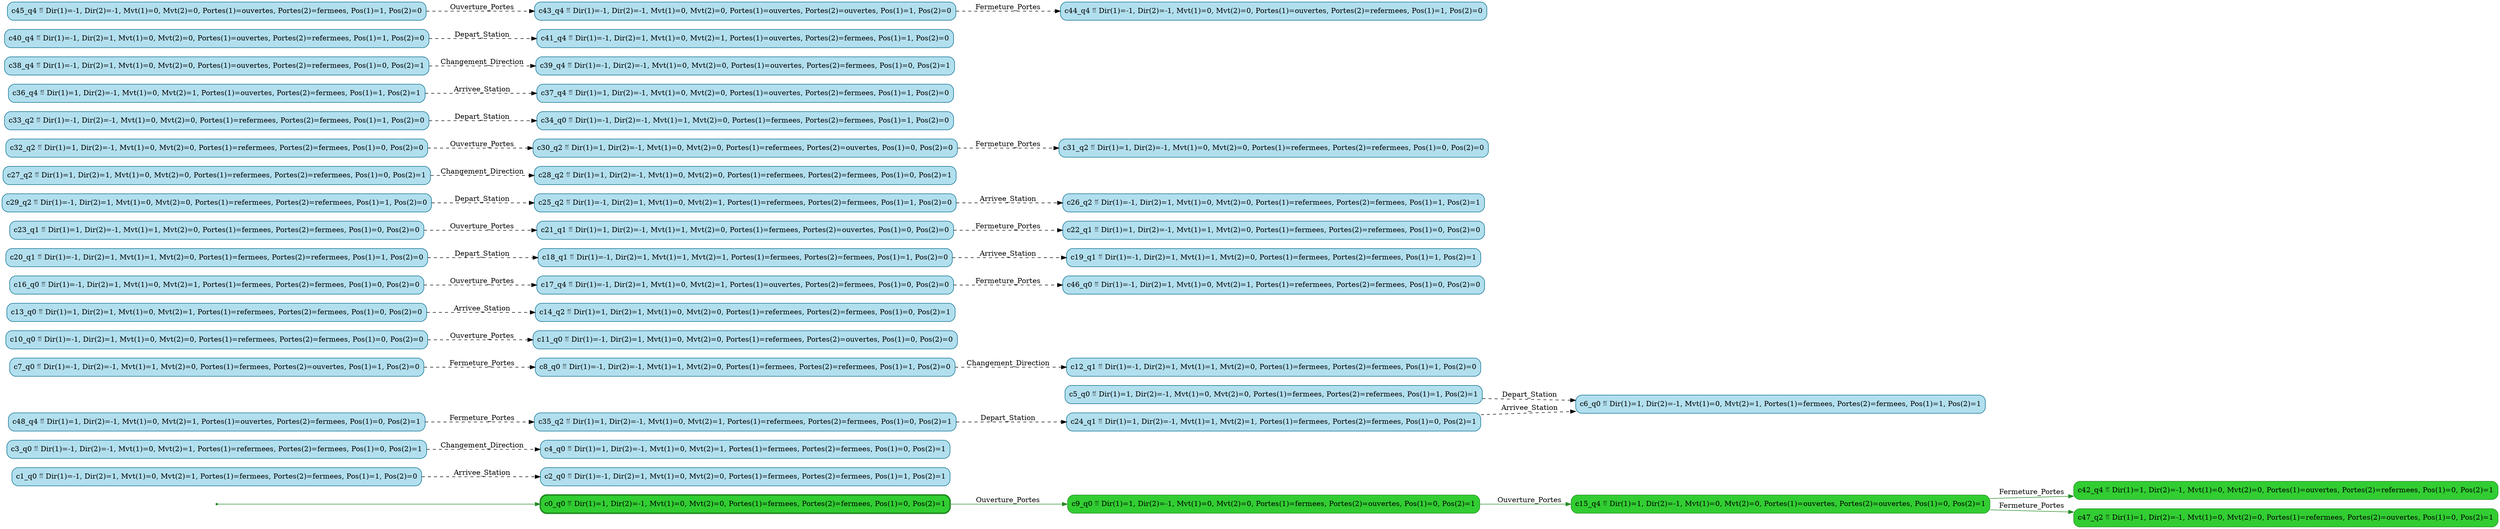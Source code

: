 digraph g {

	rankdir="LR"

	__invisible__[shape="point", color="forestgreen"]
	c0_q0[label="c0_q0 ≝ Dir(1)=1, Dir(2)=-1, Mvt(1)=0, Mvt(2)=0, Portes(1)=fermees, Portes(2)=fermees, Pos(1)=0, Pos(2)=1", shape="box", style="rounded, filled", color="forestgreen", fillcolor="limegreen", penwidth=3] // Initial
	c9_q0[label="c9_q0 ≝ Dir(1)=1, Dir(2)=-1, Mvt(1)=0, Mvt(2)=0, Portes(1)=fermees, Portes(2)=ouvertes, Pos(1)=0, Pos(2)=1", shape="box", style="rounded, filled", color="forestgreen", fillcolor="limegreen"]
	c15_q4[label="c15_q4 ≝ Dir(1)=1, Dir(2)=-1, Mvt(1)=0, Mvt(2)=0, Portes(1)=ouvertes, Portes(2)=ouvertes, Pos(1)=0, Pos(2)=1", shape="box", style="rounded, filled", color="forestgreen", fillcolor="limegreen"]
	c42_q4[label="c42_q4 ≝ Dir(1)=1, Dir(2)=-1, Mvt(1)=0, Mvt(2)=0, Portes(1)=ouvertes, Portes(2)=refermees, Pos(1)=0, Pos(2)=1", shape="box", style="rounded, filled", color="forestgreen", fillcolor="limegreen"]
	c47_q2[label="c47_q2 ≝ Dir(1)=1, Dir(2)=-1, Mvt(1)=0, Mvt(2)=0, Portes(1)=refermees, Portes(2)=ouvertes, Pos(1)=0, Pos(2)=1", shape="box", style="rounded, filled", color="forestgreen", fillcolor="limegreen"]
	c1_q0[label="c1_q0 ≝ Dir(1)=-1, Dir(2)=1, Mvt(1)=0, Mvt(2)=1, Portes(1)=fermees, Portes(2)=fermees, Pos(1)=1, Pos(2)=0", shape="box", style="rounded, filled", color="deepskyblue4", fillcolor="lightblue2"]
	c2_q0[label="c2_q0 ≝ Dir(1)=-1, Dir(2)=1, Mvt(1)=0, Mvt(2)=0, Portes(1)=fermees, Portes(2)=fermees, Pos(1)=1, Pos(2)=1", shape="box", style="rounded, filled", color="deepskyblue4", fillcolor="lightblue2"]
	c3_q0[label="c3_q0 ≝ Dir(1)=-1, Dir(2)=-1, Mvt(1)=0, Mvt(2)=1, Portes(1)=refermees, Portes(2)=fermees, Pos(1)=0, Pos(2)=1", shape="box", style="rounded, filled", color="deepskyblue4", fillcolor="lightblue2"]
	c4_q0[label="c4_q0 ≝ Dir(1)=1, Dir(2)=-1, Mvt(1)=0, Mvt(2)=1, Portes(1)=fermees, Portes(2)=fermees, Pos(1)=0, Pos(2)=1", shape="box", style="rounded, filled", color="deepskyblue4", fillcolor="lightblue2"]
	c5_q0[label="c5_q0 ≝ Dir(1)=1, Dir(2)=-1, Mvt(1)=0, Mvt(2)=0, Portes(1)=fermees, Portes(2)=refermees, Pos(1)=1, Pos(2)=1", shape="box", style="rounded, filled", color="deepskyblue4", fillcolor="lightblue2"]
	c6_q0[label="c6_q0 ≝ Dir(1)=1, Dir(2)=-1, Mvt(1)=0, Mvt(2)=1, Portes(1)=fermees, Portes(2)=fermees, Pos(1)=1, Pos(2)=1", shape="box", style="rounded, filled", color="deepskyblue4", fillcolor="lightblue2"]
	c7_q0[label="c7_q0 ≝ Dir(1)=-1, Dir(2)=-1, Mvt(1)=1, Mvt(2)=0, Portes(1)=fermees, Portes(2)=ouvertes, Pos(1)=1, Pos(2)=0", shape="box", style="rounded, filled", color="deepskyblue4", fillcolor="lightblue2"]
	c8_q0[label="c8_q0 ≝ Dir(1)=-1, Dir(2)=-1, Mvt(1)=1, Mvt(2)=0, Portes(1)=fermees, Portes(2)=refermees, Pos(1)=1, Pos(2)=0", shape="box", style="rounded, filled", color="deepskyblue4", fillcolor="lightblue2"]
	c10_q0[label="c10_q0 ≝ Dir(1)=-1, Dir(2)=1, Mvt(1)=0, Mvt(2)=0, Portes(1)=refermees, Portes(2)=fermees, Pos(1)=0, Pos(2)=0", shape="box", style="rounded, filled", color="deepskyblue4", fillcolor="lightblue2"]
	c11_q0[label="c11_q0 ≝ Dir(1)=-1, Dir(2)=1, Mvt(1)=0, Mvt(2)=0, Portes(1)=refermees, Portes(2)=ouvertes, Pos(1)=0, Pos(2)=0", shape="box", style="rounded, filled", color="deepskyblue4", fillcolor="lightblue2"]
	c12_q1[label="c12_q1 ≝ Dir(1)=-1, Dir(2)=1, Mvt(1)=1, Mvt(2)=0, Portes(1)=fermees, Portes(2)=fermees, Pos(1)=1, Pos(2)=0", shape="box", style="rounded, filled", color="deepskyblue4", fillcolor="lightblue2"]
	c13_q0[label="c13_q0 ≝ Dir(1)=1, Dir(2)=1, Mvt(1)=0, Mvt(2)=1, Portes(1)=refermees, Portes(2)=fermees, Pos(1)=0, Pos(2)=0", shape="box", style="rounded, filled", color="deepskyblue4", fillcolor="lightblue2"]
	c14_q2[label="c14_q2 ≝ Dir(1)=1, Dir(2)=1, Mvt(1)=0, Mvt(2)=0, Portes(1)=refermees, Portes(2)=fermees, Pos(1)=0, Pos(2)=1", shape="box", style="rounded, filled", color="deepskyblue4", fillcolor="lightblue2"]
	c16_q0[label="c16_q0 ≝ Dir(1)=-1, Dir(2)=1, Mvt(1)=0, Mvt(2)=1, Portes(1)=fermees, Portes(2)=fermees, Pos(1)=0, Pos(2)=0", shape="box", style="rounded, filled", color="deepskyblue4", fillcolor="lightblue2"]
	c17_q4[label="c17_q4 ≝ Dir(1)=-1, Dir(2)=1, Mvt(1)=0, Mvt(2)=1, Portes(1)=ouvertes, Portes(2)=fermees, Pos(1)=0, Pos(2)=0", shape="box", style="rounded, filled", color="deepskyblue4", fillcolor="lightblue2"]
	c18_q1[label="c18_q1 ≝ Dir(1)=-1, Dir(2)=1, Mvt(1)=1, Mvt(2)=1, Portes(1)=fermees, Portes(2)=fermees, Pos(1)=1, Pos(2)=0", shape="box", style="rounded, filled", color="deepskyblue4", fillcolor="lightblue2"]
	c19_q1[label="c19_q1 ≝ Dir(1)=-1, Dir(2)=1, Mvt(1)=1, Mvt(2)=0, Portes(1)=fermees, Portes(2)=fermees, Pos(1)=1, Pos(2)=1", shape="box", style="rounded, filled", color="deepskyblue4", fillcolor="lightblue2"]
	c20_q1[label="c20_q1 ≝ Dir(1)=-1, Dir(2)=1, Mvt(1)=1, Mvt(2)=0, Portes(1)=fermees, Portes(2)=refermees, Pos(1)=1, Pos(2)=0", shape="box", style="rounded, filled", color="deepskyblue4", fillcolor="lightblue2"]
	c21_q1[label="c21_q1 ≝ Dir(1)=1, Dir(2)=-1, Mvt(1)=1, Mvt(2)=0, Portes(1)=fermees, Portes(2)=ouvertes, Pos(1)=0, Pos(2)=0", shape="box", style="rounded, filled", color="deepskyblue4", fillcolor="lightblue2"]
	c22_q1[label="c22_q1 ≝ Dir(1)=1, Dir(2)=-1, Mvt(1)=1, Mvt(2)=0, Portes(1)=fermees, Portes(2)=refermees, Pos(1)=0, Pos(2)=0", shape="box", style="rounded, filled", color="deepskyblue4", fillcolor="lightblue2"]
	c23_q1[label="c23_q1 ≝ Dir(1)=1, Dir(2)=-1, Mvt(1)=1, Mvt(2)=0, Portes(1)=fermees, Portes(2)=fermees, Pos(1)=0, Pos(2)=0", shape="box", style="rounded, filled", color="deepskyblue4", fillcolor="lightblue2"]
	c24_q1[label="c24_q1 ≝ Dir(1)=1, Dir(2)=-1, Mvt(1)=1, Mvt(2)=1, Portes(1)=fermees, Portes(2)=fermees, Pos(1)=0, Pos(2)=1", shape="box", style="rounded, filled", color="deepskyblue4", fillcolor="lightblue2"]
	c25_q2[label="c25_q2 ≝ Dir(1)=-1, Dir(2)=1, Mvt(1)=0, Mvt(2)=1, Portes(1)=refermees, Portes(2)=fermees, Pos(1)=1, Pos(2)=0", shape="box", style="rounded, filled", color="deepskyblue4", fillcolor="lightblue2"]
	c26_q2[label="c26_q2 ≝ Dir(1)=-1, Dir(2)=1, Mvt(1)=0, Mvt(2)=0, Portes(1)=refermees, Portes(2)=fermees, Pos(1)=1, Pos(2)=1", shape="box", style="rounded, filled", color="deepskyblue4", fillcolor="lightblue2"]
	c27_q2[label="c27_q2 ≝ Dir(1)=1, Dir(2)=1, Mvt(1)=0, Mvt(2)=0, Portes(1)=refermees, Portes(2)=refermees, Pos(1)=0, Pos(2)=1", shape="box", style="rounded, filled", color="deepskyblue4", fillcolor="lightblue2"]
	c28_q2[label="c28_q2 ≝ Dir(1)=1, Dir(2)=-1, Mvt(1)=0, Mvt(2)=0, Portes(1)=refermees, Portes(2)=fermees, Pos(1)=0, Pos(2)=1", shape="box", style="rounded, filled", color="deepskyblue4", fillcolor="lightblue2"]
	c29_q2[label="c29_q2 ≝ Dir(1)=-1, Dir(2)=1, Mvt(1)=0, Mvt(2)=0, Portes(1)=refermees, Portes(2)=refermees, Pos(1)=1, Pos(2)=0", shape="box", style="rounded, filled", color="deepskyblue4", fillcolor="lightblue2"]
	c30_q2[label="c30_q2 ≝ Dir(1)=1, Dir(2)=-1, Mvt(1)=0, Mvt(2)=0, Portes(1)=refermees, Portes(2)=ouvertes, Pos(1)=0, Pos(2)=0", shape="box", style="rounded, filled", color="deepskyblue4", fillcolor="lightblue2"]
	c31_q2[label="c31_q2 ≝ Dir(1)=1, Dir(2)=-1, Mvt(1)=0, Mvt(2)=0, Portes(1)=refermees, Portes(2)=refermees, Pos(1)=0, Pos(2)=0", shape="box", style="rounded, filled", color="deepskyblue4", fillcolor="lightblue2"]
	c32_q2[label="c32_q2 ≝ Dir(1)=1, Dir(2)=-1, Mvt(1)=0, Mvt(2)=0, Portes(1)=refermees, Portes(2)=fermees, Pos(1)=0, Pos(2)=0", shape="box", style="rounded, filled", color="deepskyblue4", fillcolor="lightblue2"]
	c33_q2[label="c33_q2 ≝ Dir(1)=-1, Dir(2)=-1, Mvt(1)=0, Mvt(2)=0, Portes(1)=refermees, Portes(2)=fermees, Pos(1)=1, Pos(2)=0", shape="box", style="rounded, filled", color="deepskyblue4", fillcolor="lightblue2"]
	c34_q0[label="c34_q0 ≝ Dir(1)=-1, Dir(2)=-1, Mvt(1)=1, Mvt(2)=0, Portes(1)=fermees, Portes(2)=fermees, Pos(1)=1, Pos(2)=0", shape="box", style="rounded, filled", color="deepskyblue4", fillcolor="lightblue2"]
	c35_q2[label="c35_q2 ≝ Dir(1)=1, Dir(2)=-1, Mvt(1)=0, Mvt(2)=1, Portes(1)=refermees, Portes(2)=fermees, Pos(1)=0, Pos(2)=1", shape="box", style="rounded, filled", color="deepskyblue4", fillcolor="lightblue2"]
	c36_q4[label="c36_q4 ≝ Dir(1)=1, Dir(2)=-1, Mvt(1)=0, Mvt(2)=1, Portes(1)=ouvertes, Portes(2)=fermees, Pos(1)=1, Pos(2)=1", shape="box", style="rounded, filled", color="deepskyblue4", fillcolor="lightblue2"]
	c37_q4[label="c37_q4 ≝ Dir(1)=1, Dir(2)=-1, Mvt(1)=0, Mvt(2)=0, Portes(1)=ouvertes, Portes(2)=fermees, Pos(1)=1, Pos(2)=0", shape="box", style="rounded, filled", color="deepskyblue4", fillcolor="lightblue2"]
	c38_q4[label="c38_q4 ≝ Dir(1)=-1, Dir(2)=1, Mvt(1)=0, Mvt(2)=0, Portes(1)=ouvertes, Portes(2)=refermees, Pos(1)=0, Pos(2)=1", shape="box", style="rounded, filled", color="deepskyblue4", fillcolor="lightblue2"]
	c39_q4[label="c39_q4 ≝ Dir(1)=-1, Dir(2)=-1, Mvt(1)=0, Mvt(2)=0, Portes(1)=ouvertes, Portes(2)=fermees, Pos(1)=0, Pos(2)=1", shape="box", style="rounded, filled", color="deepskyblue4", fillcolor="lightblue2"]
	c40_q4[label="c40_q4 ≝ Dir(1)=-1, Dir(2)=1, Mvt(1)=0, Mvt(2)=0, Portes(1)=ouvertes, Portes(2)=refermees, Pos(1)=1, Pos(2)=0", shape="box", style="rounded, filled", color="deepskyblue4", fillcolor="lightblue2"]
	c41_q4[label="c41_q4 ≝ Dir(1)=-1, Dir(2)=1, Mvt(1)=0, Mvt(2)=1, Portes(1)=ouvertes, Portes(2)=fermees, Pos(1)=1, Pos(2)=0", shape="box", style="rounded, filled", color="deepskyblue4", fillcolor="lightblue2"]
	c43_q4[label="c43_q4 ≝ Dir(1)=-1, Dir(2)=-1, Mvt(1)=0, Mvt(2)=0, Portes(1)=ouvertes, Portes(2)=ouvertes, Pos(1)=1, Pos(2)=0", shape="box", style="rounded, filled", color="deepskyblue4", fillcolor="lightblue2"]
	c44_q4[label="c44_q4 ≝ Dir(1)=-1, Dir(2)=-1, Mvt(1)=0, Mvt(2)=0, Portes(1)=ouvertes, Portes(2)=refermees, Pos(1)=1, Pos(2)=0", shape="box", style="rounded, filled", color="deepskyblue4", fillcolor="lightblue2"]
	c45_q4[label="c45_q4 ≝ Dir(1)=-1, Dir(2)=-1, Mvt(1)=0, Mvt(2)=0, Portes(1)=ouvertes, Portes(2)=fermees, Pos(1)=1, Pos(2)=0", shape="box", style="rounded, filled", color="deepskyblue4", fillcolor="lightblue2"]
	c46_q0[label="c46_q0 ≝ Dir(1)=-1, Dir(2)=1, Mvt(1)=0, Mvt(2)=1, Portes(1)=refermees, Portes(2)=fermees, Pos(1)=0, Pos(2)=0", shape="box", style="rounded, filled", color="deepskyblue4", fillcolor="lightblue2"]
	c48_q4[label="c48_q4 ≝ Dir(1)=1, Dir(2)=-1, Mvt(1)=0, Mvt(2)=1, Portes(1)=ouvertes, Portes(2)=fermees, Pos(1)=0, Pos(2)=1", shape="box", style="rounded, filled", color="deepskyblue4", fillcolor="lightblue2"]

	__invisible__ -> c0_q0[color="forestgreen"]
	c0_q0 -> c9_q0[label="Ouverture_Portes", color="forestgreen"]
	c9_q0 -> c15_q4[label="Ouverture_Portes", color="forestgreen"]
	c15_q4 -> c42_q4[label="Fermeture_Portes", color="forestgreen"]
	c15_q4 -> c47_q2[label="Fermeture_Portes", color="forestgreen"]
	c1_q0 -> c2_q0[label="Arrivee_Station", color="black", style="dashed"]
	c3_q0 -> c4_q0[label="Changement_Direction", color="black", style="dashed"]
	c5_q0 -> c6_q0[label="Depart_Station", color="black", style="dashed"]
	c7_q0 -> c8_q0[label="Fermeture_Portes", color="black", style="dashed"]
	c10_q0 -> c11_q0[label="Ouverture_Portes", color="black", style="dashed"]
	c8_q0 -> c12_q1[label="Changement_Direction", color="black", style="dashed"]
	c13_q0 -> c14_q2[label="Arrivee_Station", color="black", style="dashed"]
	c16_q0 -> c17_q4[label="Ouverture_Portes", color="black", style="dashed"]
	c18_q1 -> c19_q1[label="Arrivee_Station", color="black", style="dashed"]
	c20_q1 -> c18_q1[label="Depart_Station", color="black", style="dashed"]
	c21_q1 -> c22_q1[label="Fermeture_Portes", color="black", style="dashed"]
	c23_q1 -> c21_q1[label="Ouverture_Portes", color="black", style="dashed"]
	c24_q1 -> c6_q0[label="Arrivee_Station", color="black", style="dashed"]
	c25_q2 -> c26_q2[label="Arrivee_Station", color="black", style="dashed"]
	c27_q2 -> c28_q2[label="Changement_Direction", color="black", style="dashed"]
	c29_q2 -> c25_q2[label="Depart_Station", color="black", style="dashed"]
	c30_q2 -> c31_q2[label="Fermeture_Portes", color="black", style="dashed"]
	c32_q2 -> c30_q2[label="Ouverture_Portes", color="black", style="dashed"]
	c33_q2 -> c34_q0[label="Depart_Station", color="black", style="dashed"]
	c35_q2 -> c24_q1[label="Depart_Station", color="black", style="dashed"]
	c36_q4 -> c37_q4[label="Arrivee_Station", color="black", style="dashed"]
	c38_q4 -> c39_q4[label="Changement_Direction", color="black", style="dashed"]
	c40_q4 -> c41_q4[label="Depart_Station", color="black", style="dashed"]
	c43_q4 -> c44_q4[label="Fermeture_Portes", color="black", style="dashed"]
	c45_q4 -> c43_q4[label="Ouverture_Portes", color="black", style="dashed"]
	c17_q4 -> c46_q0[label="Fermeture_Portes", color="black", style="dashed"]
	c48_q4 -> c35_q2[label="Fermeture_Portes", color="black", style="dashed"]

}
